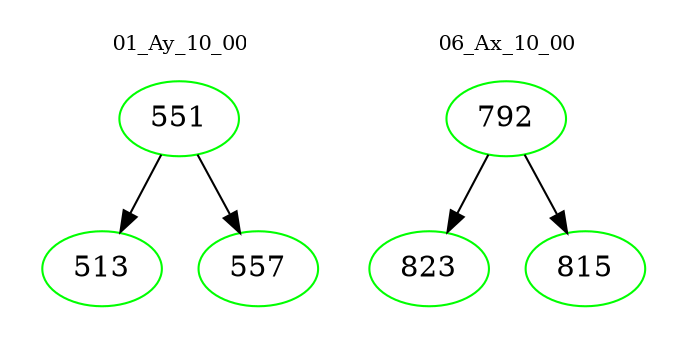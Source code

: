 digraph{
subgraph cluster_0 {
color = white
label = "01_Ay_10_00";
fontsize=10;
T0_551 [label="551", color="green"]
T0_551 -> T0_513 [color="black"]
T0_513 [label="513", color="green"]
T0_551 -> T0_557 [color="black"]
T0_557 [label="557", color="green"]
}
subgraph cluster_1 {
color = white
label = "06_Ax_10_00";
fontsize=10;
T1_792 [label="792", color="green"]
T1_792 -> T1_823 [color="black"]
T1_823 [label="823", color="green"]
T1_792 -> T1_815 [color="black"]
T1_815 [label="815", color="green"]
}
}
